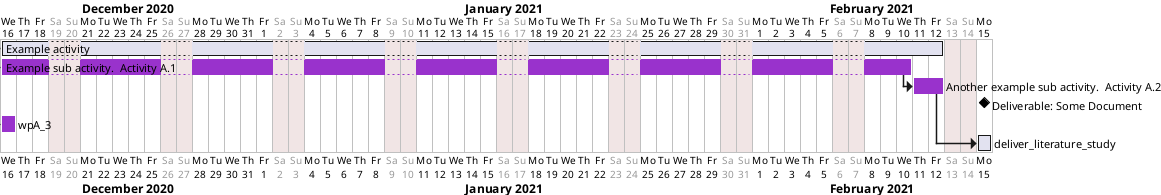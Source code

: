 @startgantt
project starts the 2020/12/16
saturday are closed
sunday are closed

'define duration  wp0
[Example activity] as [wpA] lasts 43 days
	[Example sub activity.  Activity A.1] as [wpA_1] lasts 41 days		
	[Another example sub activity.  Activity A.2] as [wpA_2] lasts 2 days
	[Deliverable: Some Document] as [deliver_deliver] happens 2021-02-15

	
' define order  wp1
	[wpA_1] starts at [wpA]'s start
	[wpA_2] starts at [wpA_1]'s end
	[wpA_3] starts at [wpA]'s start

	[wpA_2]->[deliver_literature_study]
	
	
' define coloring of blocks
' define order  wp1
[wpA_1] is colored in DarkOrchid
[wpA_2] is colored in DarkOrchid
[wpA_3] is colored in DarkOrchid
	
@endgantt
